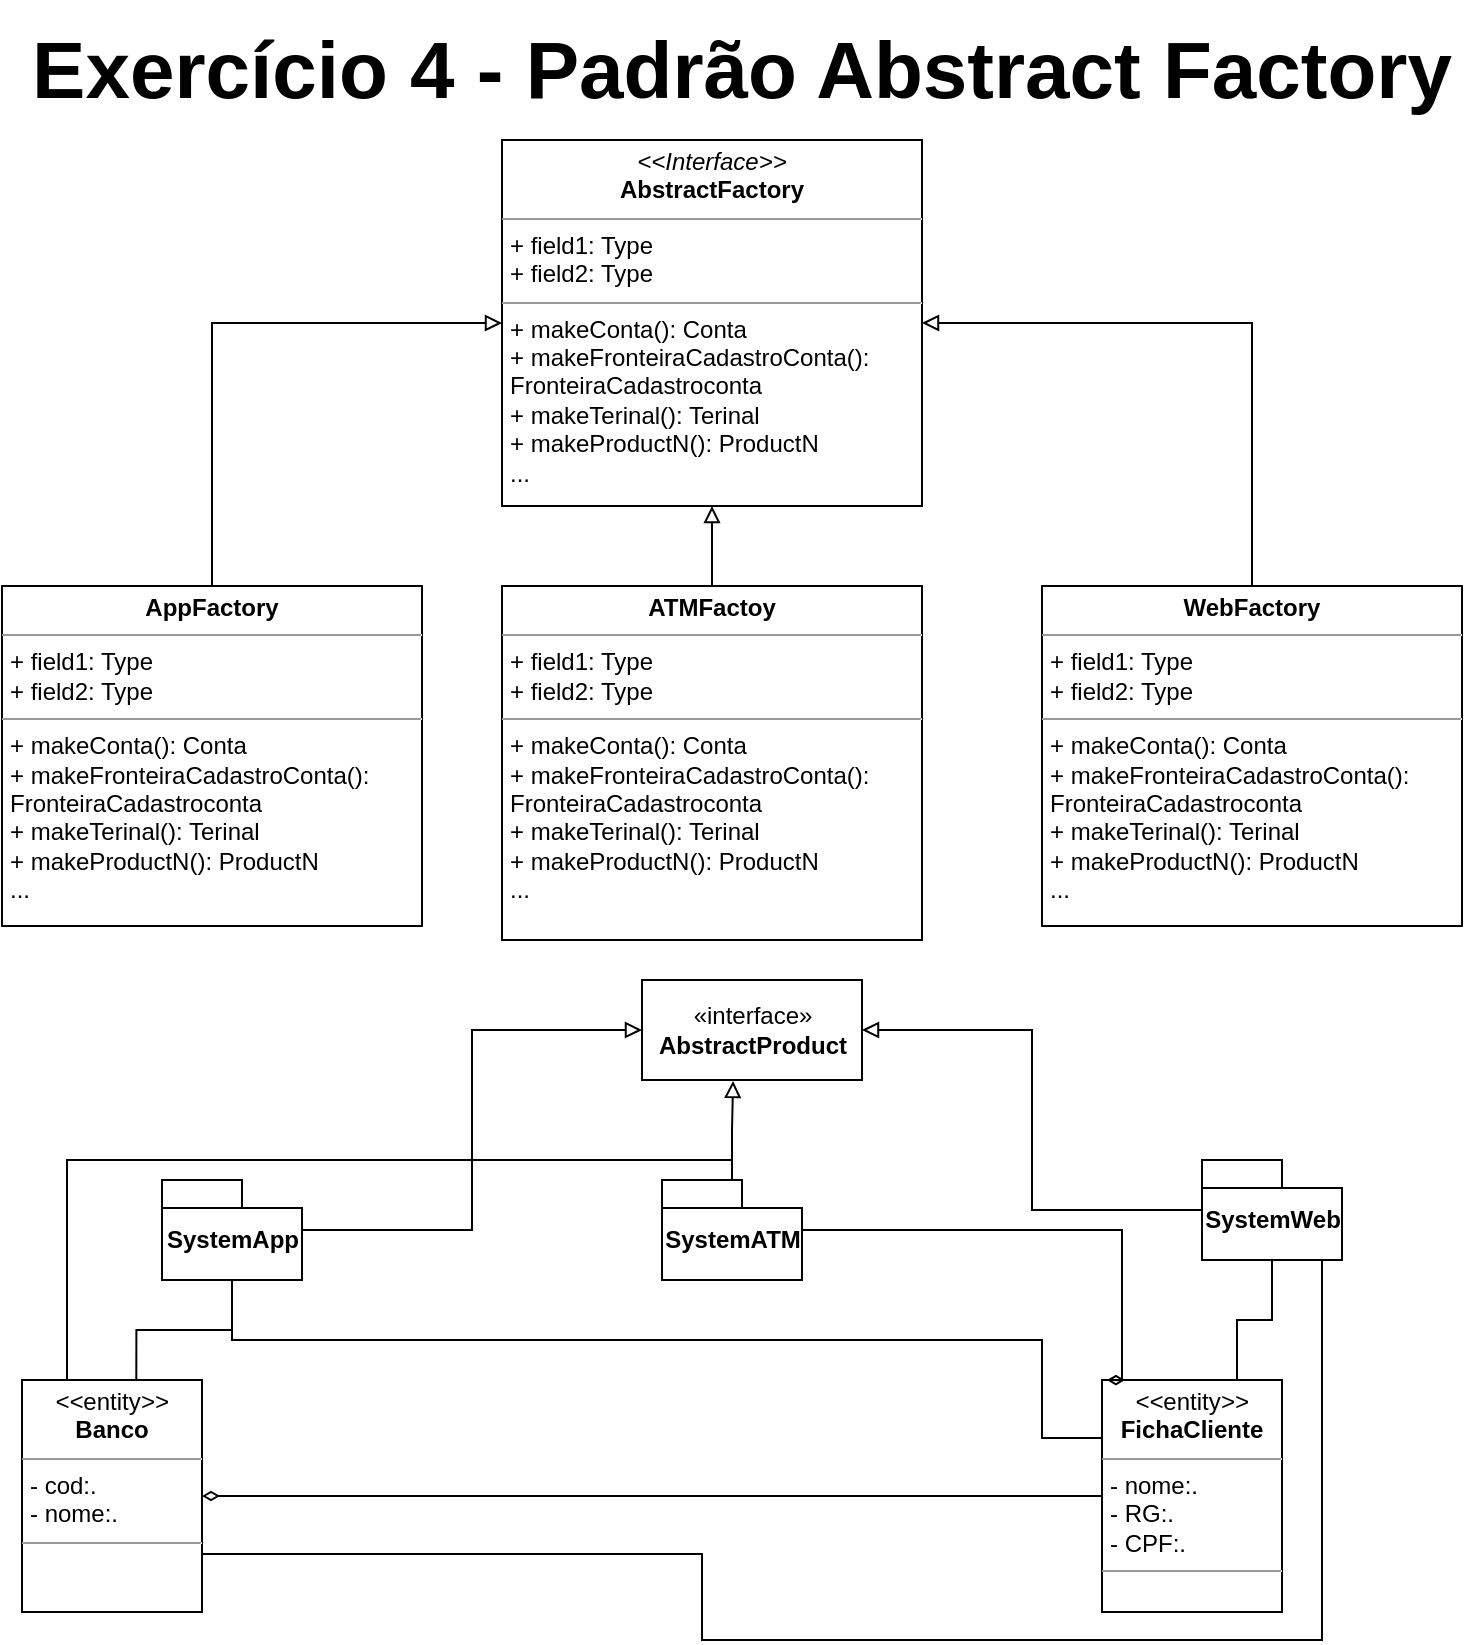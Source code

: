 <mxfile version="20.0.4" type="github">
  <diagram id="C5RBs43oDa-KdzZeNtuy" name="Page-1">
    <mxGraphModel dx="117" dy="66" grid="1" gridSize="10" guides="1" tooltips="1" connect="1" arrows="1" fold="1" page="1" pageScale="1" pageWidth="1169" pageHeight="827" math="0" shadow="0">
      <root>
        <mxCell id="WIyWlLk6GJQsqaUBKTNV-0" />
        <mxCell id="WIyWlLk6GJQsqaUBKTNV-1" parent="WIyWlLk6GJQsqaUBKTNV-0" />
        <mxCell id="RDTARKWvVBVLJ8gn_Zw1-29" value="&lt;p style=&quot;margin:0px;margin-top:4px;text-align:center;&quot;&gt;&lt;i&gt;&amp;lt;&amp;lt;&lt;/i&gt;entity&lt;i&gt;&amp;gt;&amp;gt;&lt;/i&gt;&lt;br&gt;&lt;b&gt;Banco&lt;/b&gt;&lt;/p&gt;&lt;hr size=&quot;1&quot;&gt;&lt;p style=&quot;margin:0px;margin-left:4px;&quot;&gt;- cod:.&lt;/p&gt;&lt;p style=&quot;margin:0px;margin-left:4px;&quot;&gt;- nome:.&lt;br&gt;&lt;/p&gt;&lt;hr size=&quot;1&quot;&gt;&lt;p style=&quot;margin:0px;margin-left:4px;&quot;&gt;&lt;br&gt;&lt;/p&gt;" style="verticalAlign=top;align=left;overflow=fill;fontSize=12;fontFamily=Helvetica;html=1;" parent="WIyWlLk6GJQsqaUBKTNV-1" vertex="1">
          <mxGeometry x="250" y="690" width="90" height="116" as="geometry" />
        </mxCell>
        <mxCell id="nya9EXY5bW-_fQS-tdXf-15" style="edgeStyle=orthogonalEdgeStyle;rounded=0;orthogonalLoop=1;jettySize=auto;html=1;entryX=1;entryY=0.5;entryDx=0;entryDy=0;startArrow=none;startFill=0;endArrow=diamondThin;endFill=0;" parent="WIyWlLk6GJQsqaUBKTNV-1" source="RDTARKWvVBVLJ8gn_Zw1-37" target="RDTARKWvVBVLJ8gn_Zw1-29" edge="1">
          <mxGeometry relative="1" as="geometry" />
        </mxCell>
        <mxCell id="RDTARKWvVBVLJ8gn_Zw1-37" value="&lt;p style=&quot;margin:0px;margin-top:4px;text-align:center;&quot;&gt;&lt;i&gt;&amp;lt;&amp;lt;&lt;/i&gt;entity&lt;i&gt;&amp;gt;&amp;gt;&lt;/i&gt;&lt;br&gt;&lt;b&gt;FichaCliente&lt;/b&gt;&lt;/p&gt;&lt;hr size=&quot;1&quot;&gt;&lt;p style=&quot;margin:0px;margin-left:4px;&quot;&gt;- nome:.&lt;/p&gt;&lt;p style=&quot;margin:0px;margin-left:4px;&quot;&gt;- RG:.&lt;br&gt;&lt;/p&gt;&lt;p style=&quot;margin:0px;margin-left:4px;&quot;&gt;- CPF:.&lt;/p&gt;&lt;hr size=&quot;1&quot;&gt;&lt;p style=&quot;margin:0px;margin-left:4px;&quot;&gt;&lt;br&gt;&lt;/p&gt;" style="verticalAlign=top;align=left;overflow=fill;fontSize=12;fontFamily=Helvetica;html=1;" parent="WIyWlLk6GJQsqaUBKTNV-1" vertex="1">
          <mxGeometry x="790" y="690" width="90" height="116" as="geometry" />
        </mxCell>
        <mxCell id="RDTARKWvVBVLJ8gn_Zw1-41" value="Exercício 4 - Padrão Abstract Factory" style="text;align=center;fontStyle=1;verticalAlign=middle;spacingLeft=3;spacingRight=3;strokeColor=none;rotatable=0;points=[[0,0.5],[1,0.5]];portConstraint=eastwest;fontSize=40;labelBorderColor=none;fillColor=none;strokeWidth=0;" parent="WIyWlLk6GJQsqaUBKTNV-1" vertex="1">
          <mxGeometry x="250" width="720" height="60" as="geometry" />
        </mxCell>
        <mxCell id="nya9EXY5bW-_fQS-tdXf-3" value="" style="edgeStyle=orthogonalEdgeStyle;rounded=0;orthogonalLoop=1;jettySize=auto;html=1;startArrow=block;startFill=0;endArrow=none;endFill=0;" parent="WIyWlLk6GJQsqaUBKTNV-1" source="nya9EXY5bW-_fQS-tdXf-0" target="nya9EXY5bW-_fQS-tdXf-2" edge="1">
          <mxGeometry relative="1" as="geometry" />
        </mxCell>
        <mxCell id="nya9EXY5bW-_fQS-tdXf-6" value="" style="edgeStyle=orthogonalEdgeStyle;rounded=0;orthogonalLoop=1;jettySize=auto;html=1;startArrow=block;startFill=0;endArrow=none;endFill=0;" parent="WIyWlLk6GJQsqaUBKTNV-1" source="nya9EXY5bW-_fQS-tdXf-0" target="nya9EXY5bW-_fQS-tdXf-5" edge="1">
          <mxGeometry relative="1" as="geometry" />
        </mxCell>
        <mxCell id="nya9EXY5bW-_fQS-tdXf-9" value="" style="edgeStyle=orthogonalEdgeStyle;rounded=0;orthogonalLoop=1;jettySize=auto;html=1;endArrow=none;endFill=0;startArrow=block;startFill=0;" parent="WIyWlLk6GJQsqaUBKTNV-1" source="nya9EXY5bW-_fQS-tdXf-0" target="nya9EXY5bW-_fQS-tdXf-8" edge="1">
          <mxGeometry relative="1" as="geometry" />
        </mxCell>
        <mxCell id="nya9EXY5bW-_fQS-tdXf-0" value="&lt;p style=&quot;margin:0px;margin-top:4px;text-align:center;&quot;&gt;&lt;i&gt;&amp;lt;&amp;lt;Interface&amp;gt;&amp;gt;&lt;/i&gt;&lt;br&gt;&lt;b&gt;AbstractFactory&lt;/b&gt;&lt;/p&gt;&lt;hr size=&quot;1&quot;&gt;&lt;p style=&quot;margin:0px;margin-left:4px;&quot;&gt;+ field1: Type&lt;br&gt;+ field2: Type&lt;/p&gt;&lt;hr size=&quot;1&quot;&gt;&lt;p style=&quot;margin:0px;margin-left:4px;&quot;&gt;+ makeConta(): Conta&lt;br&gt;+ makeFronteiraCadastroConta():&lt;/p&gt;&lt;p style=&quot;margin:0px;margin-left:4px;&quot;&gt;FronteiraCadastroconta&lt;/p&gt;&lt;p style=&quot;margin:0px;margin-left:4px;&quot;&gt;+ makeTerinal(): Terinal&lt;/p&gt;&lt;p style=&quot;margin:0px;margin-left:4px;&quot;&gt;+ makeProductN(): ProductN&lt;/p&gt;&lt;p style=&quot;margin:0px;margin-left:4px;&quot;&gt;...&lt;/p&gt;" style="verticalAlign=top;align=left;overflow=fill;fontSize=12;fontFamily=Helvetica;html=1;" parent="WIyWlLk6GJQsqaUBKTNV-1" vertex="1">
          <mxGeometry x="490" y="70" width="210" height="183" as="geometry" />
        </mxCell>
        <mxCell id="nya9EXY5bW-_fQS-tdXf-16" style="edgeStyle=orthogonalEdgeStyle;rounded=0;orthogonalLoop=1;jettySize=auto;html=1;entryX=0.635;entryY=0.001;entryDx=0;entryDy=0;entryPerimeter=0;startArrow=none;startFill=0;endArrow=none;endFill=0;" parent="WIyWlLk6GJQsqaUBKTNV-1" source="nya9EXY5bW-_fQS-tdXf-1" target="RDTARKWvVBVLJ8gn_Zw1-29" edge="1">
          <mxGeometry relative="1" as="geometry" />
        </mxCell>
        <mxCell id="nya9EXY5bW-_fQS-tdXf-17" style="edgeStyle=orthogonalEdgeStyle;rounded=0;orthogonalLoop=1;jettySize=auto;html=1;entryX=0;entryY=0.25;entryDx=0;entryDy=0;startArrow=none;startFill=0;endArrow=none;endFill=0;" parent="WIyWlLk6GJQsqaUBKTNV-1" source="nya9EXY5bW-_fQS-tdXf-1" target="RDTARKWvVBVLJ8gn_Zw1-37" edge="1">
          <mxGeometry relative="1" as="geometry">
            <Array as="points">
              <mxPoint x="355" y="670" />
              <mxPoint x="760" y="670" />
              <mxPoint x="760" y="719" />
            </Array>
          </mxGeometry>
        </mxCell>
        <mxCell id="BaGmwMvQ4wMxS2zzwBt2-3" style="edgeStyle=orthogonalEdgeStyle;rounded=0;orthogonalLoop=1;jettySize=auto;html=1;entryX=0;entryY=0.5;entryDx=0;entryDy=0;endArrow=block;endFill=0;" edge="1" parent="WIyWlLk6GJQsqaUBKTNV-1" source="nya9EXY5bW-_fQS-tdXf-1" target="BaGmwMvQ4wMxS2zzwBt2-1">
          <mxGeometry relative="1" as="geometry" />
        </mxCell>
        <mxCell id="nya9EXY5bW-_fQS-tdXf-1" value="SystemApp" style="shape=folder;fontStyle=1;spacingTop=10;tabWidth=40;tabHeight=14;tabPosition=left;html=1;" parent="WIyWlLk6GJQsqaUBKTNV-1" vertex="1">
          <mxGeometry x="320" y="590" width="70" height="50" as="geometry" />
        </mxCell>
        <mxCell id="nya9EXY5bW-_fQS-tdXf-2" value="&lt;p style=&quot;margin:0px;margin-top:4px;text-align:center;&quot;&gt;&lt;b&gt;AppFactory&lt;/b&gt;&lt;/p&gt;&lt;hr size=&quot;1&quot;&gt;&lt;p style=&quot;margin:0px;margin-left:4px;&quot;&gt;+ field1: Type&lt;br&gt;+ field2: Type&lt;/p&gt;&lt;hr size=&quot;1&quot;&gt;&lt;p style=&quot;margin:0px;margin-left:4px;&quot;&gt;+ makeConta(): Conta&lt;br&gt;+ makeFronteiraCadastroConta():&lt;/p&gt;&lt;p style=&quot;margin:0px;margin-left:4px;&quot;&gt;FronteiraCadastroconta&lt;/p&gt;&lt;p style=&quot;margin:0px;margin-left:4px;&quot;&gt;+ makeTerinal(): Terinal&lt;/p&gt;&lt;p style=&quot;margin:0px;margin-left:4px;&quot;&gt;+ makeProductN(): ProductN&lt;/p&gt;&lt;p style=&quot;margin:0px;margin-left:4px;&quot;&gt;...&lt;/p&gt;" style="verticalAlign=top;align=left;overflow=fill;fontSize=12;fontFamily=Helvetica;html=1;" parent="WIyWlLk6GJQsqaUBKTNV-1" vertex="1">
          <mxGeometry x="240" y="293" width="210" height="170" as="geometry" />
        </mxCell>
        <mxCell id="nya9EXY5bW-_fQS-tdXf-5" value="&lt;p style=&quot;margin:0px;margin-top:4px;text-align:center;&quot;&gt;&lt;b&gt;WebFactory&lt;/b&gt;&lt;/p&gt;&lt;hr size=&quot;1&quot;&gt;&lt;p style=&quot;margin:0px;margin-left:4px;&quot;&gt;+ field1: Type&lt;br&gt;+ field2: Type&lt;/p&gt;&lt;hr size=&quot;1&quot;&gt;&lt;p style=&quot;margin:0px;margin-left:4px;&quot;&gt;+ makeConta(): Conta&lt;br&gt;+ makeFronteiraCadastroConta():&lt;/p&gt;&lt;p style=&quot;margin:0px;margin-left:4px;&quot;&gt;FronteiraCadastroconta&lt;/p&gt;&lt;p style=&quot;margin:0px;margin-left:4px;&quot;&gt;+ makeTerinal(): Terinal&lt;/p&gt;&lt;p style=&quot;margin:0px;margin-left:4px;&quot;&gt;+ makeProductN(): ProductN&lt;/p&gt;&lt;p style=&quot;margin:0px;margin-left:4px;&quot;&gt;...&lt;/p&gt;" style="verticalAlign=top;align=left;overflow=fill;fontSize=12;fontFamily=Helvetica;html=1;" parent="WIyWlLk6GJQsqaUBKTNV-1" vertex="1">
          <mxGeometry x="760" y="293" width="210" height="170" as="geometry" />
        </mxCell>
        <mxCell id="nya9EXY5bW-_fQS-tdXf-8" value="&lt;p style=&quot;margin:0px;margin-top:4px;text-align:center;&quot;&gt;&lt;b&gt;ATMFactoy&lt;/b&gt;&lt;/p&gt;&lt;hr size=&quot;1&quot;&gt;&lt;p style=&quot;margin:0px;margin-left:4px;&quot;&gt;+ field1: Type&lt;br&gt;+ field2: Type&lt;/p&gt;&lt;hr size=&quot;1&quot;&gt;&lt;p style=&quot;margin:0px;margin-left:4px;&quot;&gt;+ makeConta(): Conta&lt;br&gt;+ makeFronteiraCadastroConta():&lt;/p&gt;&lt;p style=&quot;margin:0px;margin-left:4px;&quot;&gt;FronteiraCadastroconta&lt;/p&gt;&lt;p style=&quot;margin:0px;margin-left:4px;&quot;&gt;+ makeTerinal(): Terinal&lt;/p&gt;&lt;p style=&quot;margin:0px;margin-left:4px;&quot;&gt;+ makeProductN(): ProductN&lt;/p&gt;&lt;p style=&quot;margin:0px;margin-left:4px;&quot;&gt;...&lt;/p&gt;" style="verticalAlign=top;align=left;overflow=fill;fontSize=12;fontFamily=Helvetica;html=1;" parent="WIyWlLk6GJQsqaUBKTNV-1" vertex="1">
          <mxGeometry x="490" y="293" width="210" height="177" as="geometry" />
        </mxCell>
        <mxCell id="nya9EXY5bW-_fQS-tdXf-18" style="edgeStyle=orthogonalEdgeStyle;rounded=0;orthogonalLoop=1;jettySize=auto;html=1;entryX=0.25;entryY=0;entryDx=0;entryDy=0;startArrow=none;startFill=0;endArrow=none;endFill=0;" parent="WIyWlLk6GJQsqaUBKTNV-1" source="nya9EXY5bW-_fQS-tdXf-11" target="RDTARKWvVBVLJ8gn_Zw1-29" edge="1">
          <mxGeometry relative="1" as="geometry">
            <Array as="points">
              <mxPoint x="605" y="580" />
              <mxPoint x="272" y="580" />
            </Array>
          </mxGeometry>
        </mxCell>
        <mxCell id="nya9EXY5bW-_fQS-tdXf-19" style="edgeStyle=orthogonalEdgeStyle;rounded=0;orthogonalLoop=1;jettySize=auto;html=1;entryX=0.127;entryY=0.001;entryDx=0;entryDy=0;startArrow=none;startFill=0;endArrow=diamondThin;endFill=0;entryPerimeter=0;" parent="WIyWlLk6GJQsqaUBKTNV-1" source="nya9EXY5bW-_fQS-tdXf-11" target="RDTARKWvVBVLJ8gn_Zw1-37" edge="1">
          <mxGeometry relative="1" as="geometry">
            <Array as="points">
              <mxPoint x="800" y="615" />
              <mxPoint x="800" y="690" />
            </Array>
          </mxGeometry>
        </mxCell>
        <mxCell id="BaGmwMvQ4wMxS2zzwBt2-2" style="edgeStyle=orthogonalEdgeStyle;rounded=0;orthogonalLoop=1;jettySize=auto;html=1;entryX=0.414;entryY=1.009;entryDx=0;entryDy=0;entryPerimeter=0;endArrow=block;endFill=0;" edge="1" parent="WIyWlLk6GJQsqaUBKTNV-1" source="nya9EXY5bW-_fQS-tdXf-11" target="BaGmwMvQ4wMxS2zzwBt2-1">
          <mxGeometry relative="1" as="geometry" />
        </mxCell>
        <mxCell id="nya9EXY5bW-_fQS-tdXf-11" value="SystemATM" style="shape=folder;fontStyle=1;spacingTop=10;tabWidth=40;tabHeight=14;tabPosition=left;html=1;" parent="WIyWlLk6GJQsqaUBKTNV-1" vertex="1">
          <mxGeometry x="570" y="590" width="70" height="50" as="geometry" />
        </mxCell>
        <mxCell id="nya9EXY5bW-_fQS-tdXf-20" style="edgeStyle=orthogonalEdgeStyle;rounded=0;orthogonalLoop=1;jettySize=auto;html=1;entryX=0.75;entryY=0;entryDx=0;entryDy=0;startArrow=none;startFill=0;endArrow=none;endFill=0;" parent="WIyWlLk6GJQsqaUBKTNV-1" source="nya9EXY5bW-_fQS-tdXf-12" target="RDTARKWvVBVLJ8gn_Zw1-37" edge="1">
          <mxGeometry relative="1" as="geometry" />
        </mxCell>
        <mxCell id="nya9EXY5bW-_fQS-tdXf-21" style="edgeStyle=orthogonalEdgeStyle;rounded=0;orthogonalLoop=1;jettySize=auto;html=1;entryX=1;entryY=0.75;entryDx=0;entryDy=0;startArrow=none;startFill=0;endArrow=none;endFill=0;" parent="WIyWlLk6GJQsqaUBKTNV-1" source="nya9EXY5bW-_fQS-tdXf-12" target="RDTARKWvVBVLJ8gn_Zw1-29" edge="1">
          <mxGeometry relative="1" as="geometry">
            <Array as="points">
              <mxPoint x="900" y="820" />
              <mxPoint x="590" y="820" />
              <mxPoint x="590" y="777" />
            </Array>
          </mxGeometry>
        </mxCell>
        <mxCell id="BaGmwMvQ4wMxS2zzwBt2-4" style="edgeStyle=orthogonalEdgeStyle;rounded=0;orthogonalLoop=1;jettySize=auto;html=1;entryX=1;entryY=0.5;entryDx=0;entryDy=0;endArrow=block;endFill=0;" edge="1" parent="WIyWlLk6GJQsqaUBKTNV-1" source="nya9EXY5bW-_fQS-tdXf-12" target="BaGmwMvQ4wMxS2zzwBt2-1">
          <mxGeometry relative="1" as="geometry" />
        </mxCell>
        <mxCell id="nya9EXY5bW-_fQS-tdXf-12" value="SystemWeb" style="shape=folder;fontStyle=1;spacingTop=10;tabWidth=40;tabHeight=14;tabPosition=left;html=1;" parent="WIyWlLk6GJQsqaUBKTNV-1" vertex="1">
          <mxGeometry x="840" y="580" width="70" height="50" as="geometry" />
        </mxCell>
        <mxCell id="BaGmwMvQ4wMxS2zzwBt2-1" value="«interface»&lt;br&gt;&lt;b&gt;AbstractProduct&lt;/b&gt;" style="html=1;" vertex="1" parent="WIyWlLk6GJQsqaUBKTNV-1">
          <mxGeometry x="560" y="490" width="110" height="50" as="geometry" />
        </mxCell>
      </root>
    </mxGraphModel>
  </diagram>
</mxfile>

